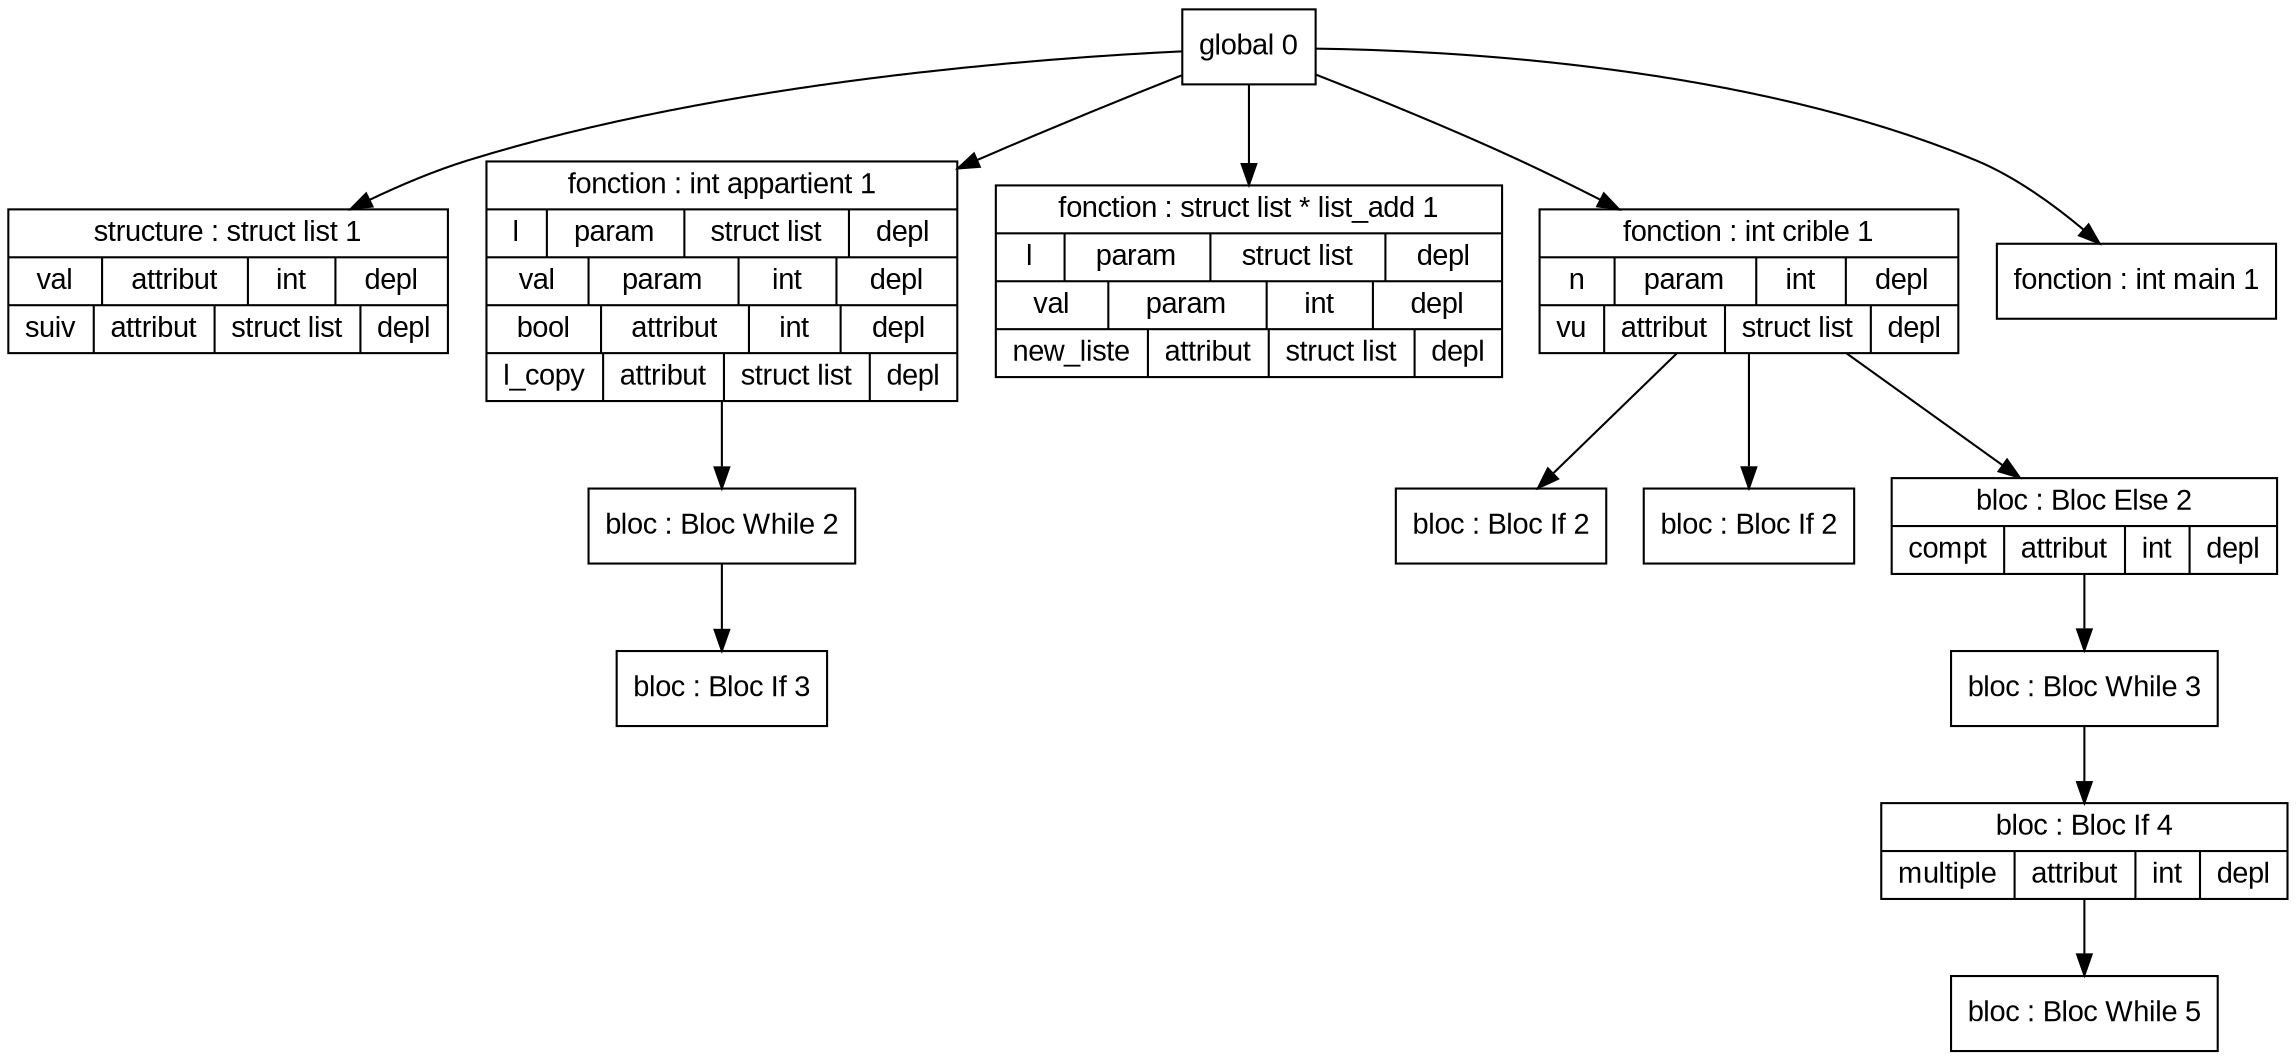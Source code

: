 digraph "tds"{

	node [fontname="Arial"];

	N1 [shape=record label="{ structure : struct list 1
	| { val | attribut | int | depl }
	| { suiv | attribut | struct list | depl }
	}"];

	N4 [shape=record label="{ bloc : Bloc If  3
	}"];

	N3 [shape=record label="{ bloc : Bloc While  2
	}"];

	N2 [shape=record label="{ fonction : int appartient 1
	| { l | param | struct list | depl }
	| { val | param | int | depl }
	| { bool | attribut | int | depl }
	| { l_copy | attribut | struct list | depl }
	}"];

	N5 [shape=record label="{ fonction : struct list * list_add 1
	| { l | param | struct list | depl }
	| { val | param | int | depl }
	| { new_liste | attribut | struct list | depl }
	}"];

	N7 [shape=record label="{ bloc : Bloc If  2
	}"];

	N8 [shape=record label="{ bloc : Bloc If  2
	}"];

	N12 [shape=record label="{ bloc : Bloc While  5
	}"];

	N11 [shape=record label="{ bloc : Bloc If  4
	| { multiple | attribut | int | depl }
	}"];

	N10 [shape=record label="{ bloc : Bloc While  3
	}"];

	N9 [shape=record label="{ bloc : Bloc Else  2
	| { compt | attribut | int | depl }
	}"];

	N6 [shape=record label="{ fonction : int crible 1
	| { n | param | int | depl }
	| { vu | attribut | struct list | depl }
	}"];

	N13 [shape=record label="{ fonction : int main 1
	}"];

	N0 [shape=record label="{ global 0
	}"];


	N0 -> N1; 
	N0 -> N2; 
	N2 -> N3; 
	N3 -> N4; 
	N0 -> N5; 
	N0 -> N6; 
	N6 -> N7; 
	N6 -> N8; 
	N6 -> N9; 
	N9 -> N10; 
	N10 -> N11; 
	N11 -> N12; 
	N0 -> N13; 
}
